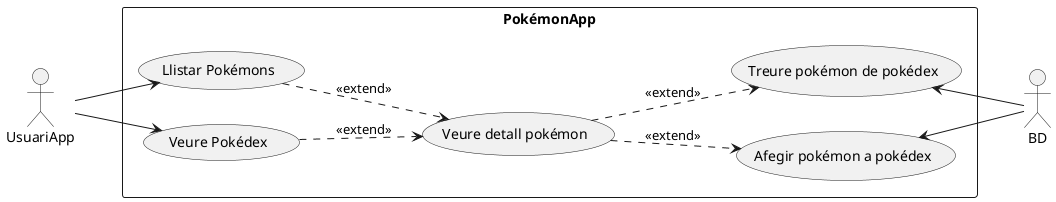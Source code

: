 @startuml
left to right direction

:UsuariApp: as ua
:BD: as bd

rectangle "PokémonApp" {
    (Llistar Pokémons) as lp
    (Veure Pokédex) as vp
    (Veure detall pokémon) as vd
    (Afegir pokémon a pokédex) as ap
    (Treure pokémon de pokédex) as tp
}

ua --> lp
ua --> vp
lp ..> vd : << extend >>
vp ..> vd : << extend >>
vd ..> ap : << extend >>
vd ..> tp : << extend >>
bd -up-> ap
bd -left-> tp

@enduml